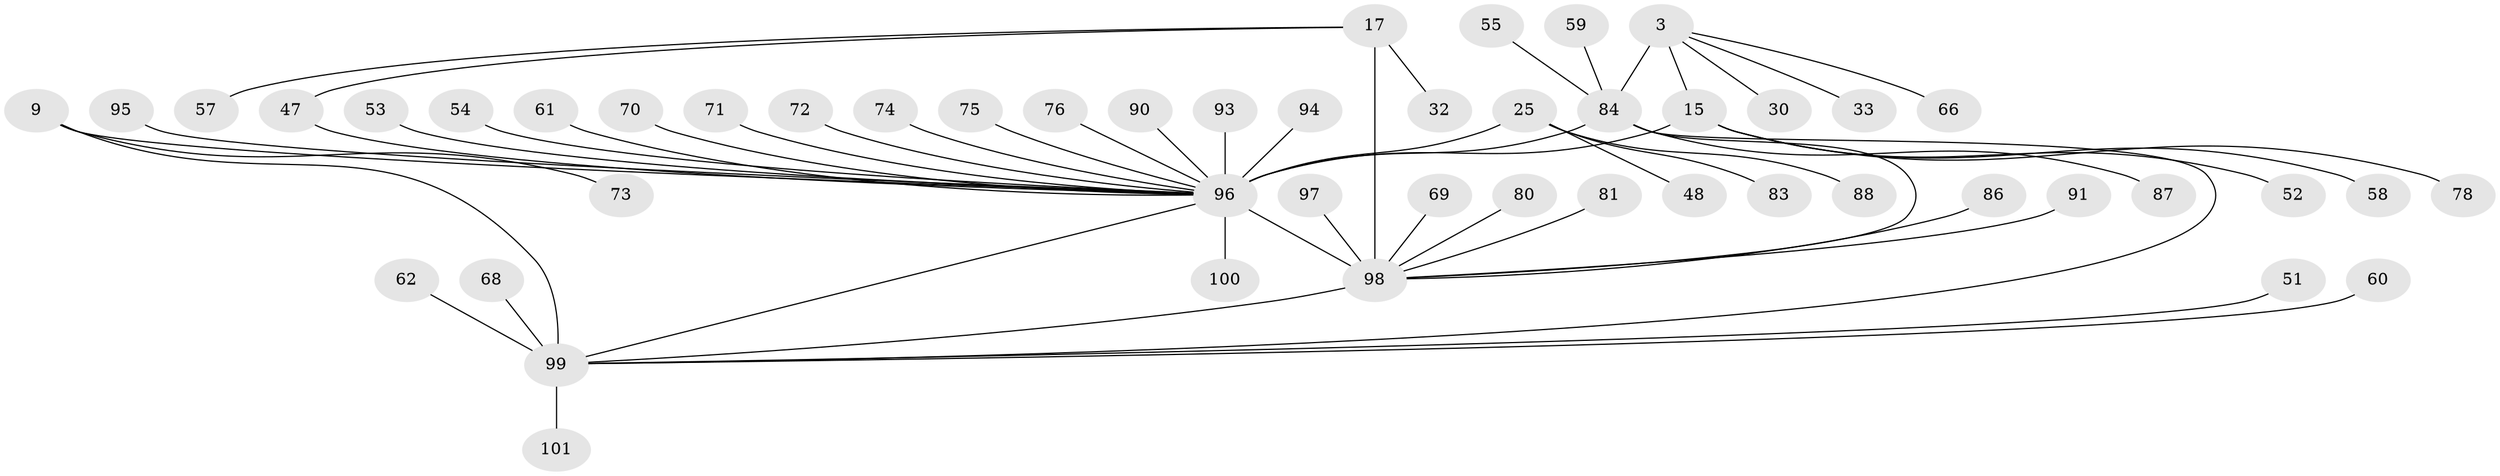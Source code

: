 // original degree distribution, {6: 0.07920792079207921, 7: 0.04950495049504951, 9: 0.039603960396039604, 5: 0.039603960396039604, 11: 0.019801980198019802, 8: 0.009900990099009901, 12: 0.009900990099009901, 1: 0.5148514851485149, 2: 0.2079207920792079, 4: 0.019801980198019802, 3: 0.009900990099009901}
// Generated by graph-tools (version 1.1) at 2025/55/03/09/25 04:55:46]
// undirected, 50 vertices, 55 edges
graph export_dot {
graph [start="1"]
  node [color=gray90,style=filled];
  3 [super="+1"];
  9 [super="+6"];
  15 [super="+13"];
  17 [super="+16"];
  25 [super="+23"];
  30;
  32;
  33;
  47;
  48;
  51;
  52;
  53;
  54;
  55;
  57;
  58;
  59;
  60;
  61;
  62;
  66;
  68;
  69;
  70 [super="+36"];
  71;
  72;
  73;
  74;
  75 [super="+40"];
  76 [super="+50"];
  78 [super="+31"];
  80;
  81;
  83 [super="+82"];
  84 [super="+65+46"];
  86;
  87;
  88;
  90;
  91 [super="+89"];
  93 [super="+56"];
  94 [super="+45"];
  95;
  96 [super="+29+49+77+92+24+26+35+14+39+41+42"];
  97;
  98 [super="+67+43+63+20"];
  99 [super="+10"];
  100 [super="+85"];
  101 [super="+64"];
  3 -- 66;
  3 -- 33;
  3 -- 30;
  3 -- 15;
  3 -- 84 [weight=6];
  9 -- 73;
  9 -- 96;
  9 -- 99 [weight=6];
  15 -- 52;
  15 -- 58;
  15 -- 78;
  15 -- 96 [weight=7];
  17 -- 47;
  17 -- 32;
  17 -- 57;
  17 -- 98 [weight=7];
  25 -- 88;
  25 -- 48;
  25 -- 83;
  25 -- 96 [weight=6];
  47 -- 96;
  51 -- 99;
  53 -- 96;
  54 -- 96;
  55 -- 84;
  59 -- 84;
  60 -- 99;
  61 -- 96;
  62 -- 99;
  68 -- 99;
  69 -- 98;
  70 -- 96;
  71 -- 96;
  72 -- 96;
  74 -- 96;
  75 -- 96;
  76 -- 96;
  80 -- 98;
  81 -- 98;
  84 -- 96;
  84 -- 98;
  84 -- 87;
  84 -- 99;
  86 -- 98;
  90 -- 96;
  91 -- 98;
  93 -- 96;
  94 -- 96;
  95 -- 96;
  96 -- 98 [weight=4];
  96 -- 100;
  96 -- 99 [weight=2];
  97 -- 98;
  98 -- 99 [weight=2];
  99 -- 101;
}
